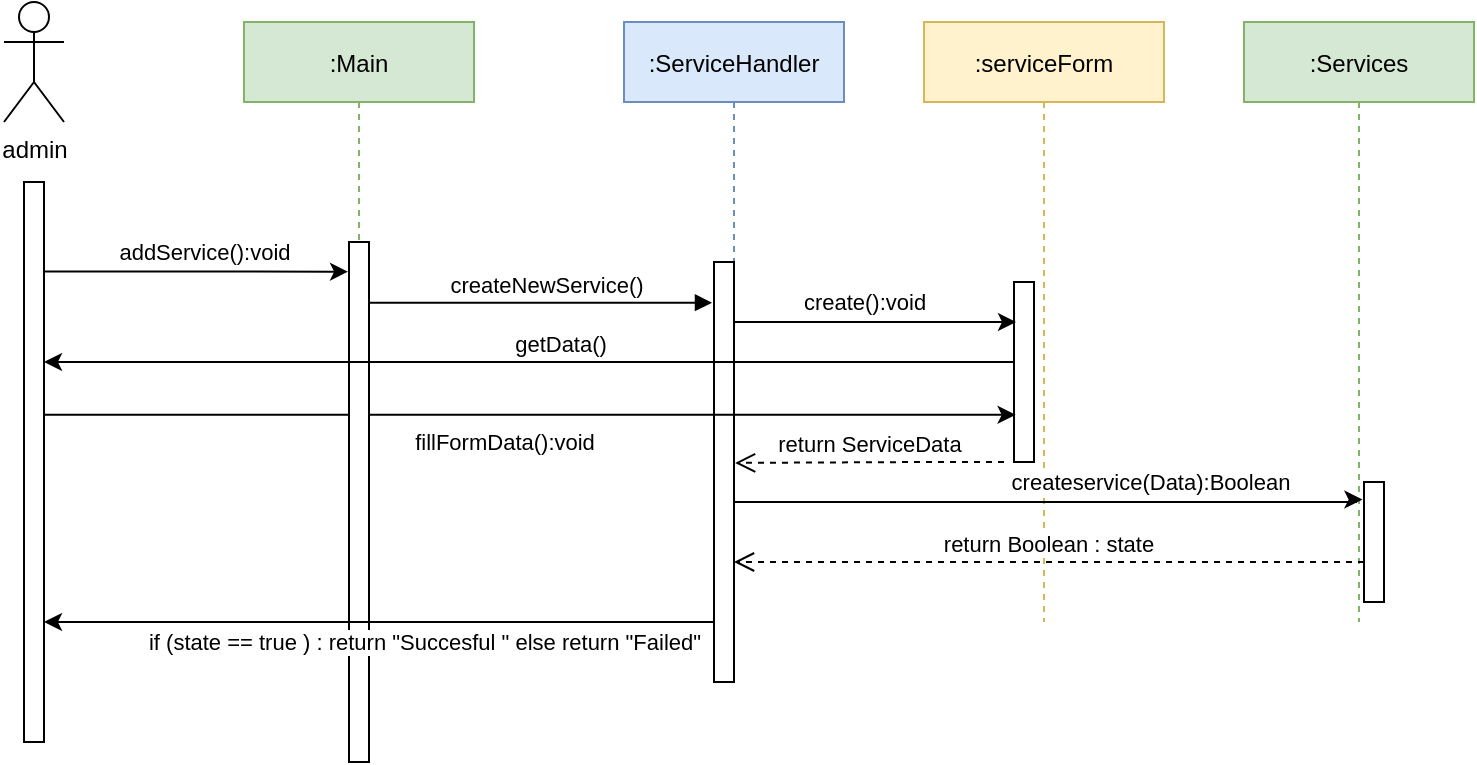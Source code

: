 <mxfile version="20.6.0" type="device"><diagram id="-e_Zl4tAaP6MLN1eIf07" name="Page-2"><mxGraphModel dx="1038" dy="521" grid="1" gridSize="10" guides="1" tooltips="1" connect="1" arrows="1" fold="1" page="1" pageScale="1" pageWidth="850" pageHeight="1100" math="0" shadow="0"><root><mxCell id="0"/><mxCell id="1" parent="0"/><mxCell id="-qrrnq4HfS_phzCKRr-L-1" value=":serviceForm" style="shape=umlLifeline;perimeter=lifelinePerimeter;container=1;collapsible=0;recursiveResize=0;rounded=0;shadow=0;strokeWidth=1;fillColor=#fff2cc;strokeColor=#d6b656;" parent="1" vertex="1"><mxGeometry x="480" y="80" width="120" height="300" as="geometry"/></mxCell><mxCell id="-qrrnq4HfS_phzCKRr-L-3" value="" style="points=[];perimeter=orthogonalPerimeter;rounded=0;shadow=0;strokeWidth=1;" parent="-qrrnq4HfS_phzCKRr-L-1" vertex="1"><mxGeometry x="45" y="130" width="10" height="90" as="geometry"/></mxCell><mxCell id="-qrrnq4HfS_phzCKRr-L-5" value=":ServiceHandler" style="shape=umlLifeline;perimeter=lifelinePerimeter;container=1;collapsible=0;recursiveResize=0;rounded=0;shadow=0;strokeWidth=1;fillColor=#dae8fc;strokeColor=#6c8ebf;" parent="1" vertex="1"><mxGeometry x="330" y="80" width="110" height="330" as="geometry"/></mxCell><mxCell id="-qrrnq4HfS_phzCKRr-L-6" value="" style="points=[];perimeter=orthogonalPerimeter;rounded=0;shadow=0;strokeWidth=1;" parent="-qrrnq4HfS_phzCKRr-L-5" vertex="1"><mxGeometry x="45" y="120" width="10" height="210" as="geometry"/></mxCell><mxCell id="-qrrnq4HfS_phzCKRr-L-7" value="admin" style="shape=umlActor;verticalLabelPosition=bottom;verticalAlign=top;html=1;outlineConnect=0;" parent="1" vertex="1"><mxGeometry x="20" y="70" width="30" height="60" as="geometry"/></mxCell><mxCell id="-qrrnq4HfS_phzCKRr-L-8" value=":Services" style="shape=umlLifeline;perimeter=lifelinePerimeter;container=1;collapsible=0;recursiveResize=0;rounded=0;shadow=0;strokeWidth=1;fillColor=#d5e8d4;strokeColor=#82b366;" parent="1" vertex="1"><mxGeometry x="640" y="80" width="115" height="300" as="geometry"/></mxCell><mxCell id="-qrrnq4HfS_phzCKRr-L-9" value="" style="points=[];perimeter=orthogonalPerimeter;rounded=0;shadow=0;strokeWidth=1;" parent="-qrrnq4HfS_phzCKRr-L-8" vertex="1"><mxGeometry x="60" y="230" width="10" height="60" as="geometry"/></mxCell><mxCell id="-qrrnq4HfS_phzCKRr-L-10" value="return Boolean : state" style="verticalAlign=bottom;endArrow=open;dashed=1;endSize=8;exitX=-0.061;exitY=0.894;shadow=0;strokeWidth=1;exitDx=0;exitDy=0;exitPerimeter=0;" parent="-qrrnq4HfS_phzCKRr-L-8" target="-qrrnq4HfS_phzCKRr-L-5" edge="1"><mxGeometry relative="1" as="geometry"><mxPoint x="-79.84" y="270.35" as="targetPoint"/><mxPoint x="60" y="270" as="sourcePoint"/></mxGeometry></mxCell><mxCell id="-qrrnq4HfS_phzCKRr-L-11" value="addService():void" style="edgeStyle=orthogonalEdgeStyle;rounded=0;orthogonalLoop=1;jettySize=auto;html=1;entryX=-0.05;entryY=0.057;entryDx=0;entryDy=0;entryPerimeter=0;" parent="1" source="-qrrnq4HfS_phzCKRr-L-12" target="-qrrnq4HfS_phzCKRr-L-14" edge="1"><mxGeometry x="0.048" y="10" relative="1" as="geometry"><mxPoint x="148" y="200" as="targetPoint"/><Array as="points"><mxPoint x="100" y="205"/></Array><mxPoint as="offset"/></mxGeometry></mxCell><mxCell id="-qrrnq4HfS_phzCKRr-L-21" value="fillFormData():void" style="edgeStyle=orthogonalEdgeStyle;rounded=0;orthogonalLoop=1;jettySize=auto;html=1;entryX=0.08;entryY=0.738;entryDx=0;entryDy=0;entryPerimeter=0;fontSize=11;" parent="1" source="-qrrnq4HfS_phzCKRr-L-12" target="-qrrnq4HfS_phzCKRr-L-3" edge="1"><mxGeometry x="-0.053" y="-14" relative="1" as="geometry"><Array as="points"><mxPoint x="283" y="276"/></Array><mxPoint as="offset"/></mxGeometry></mxCell><mxCell id="-qrrnq4HfS_phzCKRr-L-12" value="" style="points=[];perimeter=orthogonalPerimeter;rounded=0;shadow=0;strokeWidth=1;" parent="1" vertex="1"><mxGeometry x="30" y="160" width="10" height="280" as="geometry"/></mxCell><mxCell id="-qrrnq4HfS_phzCKRr-L-13" value=":Main" style="shape=umlLifeline;perimeter=lifelinePerimeter;container=1;collapsible=0;recursiveResize=0;rounded=0;shadow=0;strokeWidth=1;fillColor=#d5e8d4;strokeColor=#82b366;" parent="1" vertex="1"><mxGeometry x="140" y="80" width="115" height="370" as="geometry"/></mxCell><mxCell id="-qrrnq4HfS_phzCKRr-L-14" value="" style="points=[];perimeter=orthogonalPerimeter;rounded=0;shadow=0;strokeWidth=1;" parent="-qrrnq4HfS_phzCKRr-L-13" vertex="1"><mxGeometry x="52.5" y="110" width="10" height="260" as="geometry"/></mxCell><mxCell id="-qrrnq4HfS_phzCKRr-L-15" value="createNewService()" style="verticalAlign=bottom;endArrow=block;shadow=0;strokeWidth=1;entryX=-0.1;entryY=0.097;entryDx=0;entryDy=0;entryPerimeter=0;" parent="1" source="-qrrnq4HfS_phzCKRr-L-14" target="-qrrnq4HfS_phzCKRr-L-6" edge="1"><mxGeometry x="0.038" relative="1" as="geometry"><mxPoint x="210" y="210.0" as="sourcePoint"/><mxPoint x="370" y="209" as="targetPoint"/><mxPoint as="offset"/></mxGeometry></mxCell><mxCell id="-qrrnq4HfS_phzCKRr-L-16" value="create():void" style="edgeStyle=orthogonalEdgeStyle;rounded=0;orthogonalLoop=1;jettySize=auto;html=1;" parent="1" source="-qrrnq4HfS_phzCKRr-L-6" edge="1"><mxGeometry x="-0.078" y="10" relative="1" as="geometry"><mxPoint x="526" y="230" as="targetPoint"/><Array as="points"><mxPoint x="526" y="230"/></Array><mxPoint as="offset"/></mxGeometry></mxCell><mxCell id="-qrrnq4HfS_phzCKRr-L-17" value="getData()" style="edgeStyle=orthogonalEdgeStyle;rounded=0;orthogonalLoop=1;jettySize=auto;html=1;" parent="1" source="-qrrnq4HfS_phzCKRr-L-3" edge="1"><mxGeometry x="-0.064" y="-9" relative="1" as="geometry"><mxPoint x="40" y="250" as="targetPoint"/><Array as="points"><mxPoint x="40" y="250"/></Array><mxPoint as="offset"/></mxGeometry></mxCell><mxCell id="-qrrnq4HfS_phzCKRr-L-18" value="createservice(Data):Boolean" style="edgeStyle=orthogonalEdgeStyle;rounded=0;orthogonalLoop=1;jettySize=auto;html=1;entryX=0.515;entryY=0.796;entryDx=0;entryDy=0;entryPerimeter=0;fontSize=11;" parent="1" source="-qrrnq4HfS_phzCKRr-L-6" target="-qrrnq4HfS_phzCKRr-L-8" edge="1"><mxGeometry x="0.319" y="10" relative="1" as="geometry"><Array as="points"><mxPoint x="696" y="320"/><mxPoint x="696" y="319"/></Array><mxPoint as="offset"/></mxGeometry></mxCell><mxCell id="-qrrnq4HfS_phzCKRr-L-19" value="if (state == true ) : return &quot;Succesful &quot; else return &quot;Failed&quot;" style="edgeStyle=orthogonalEdgeStyle;rounded=0;orthogonalLoop=1;jettySize=auto;html=1;fontSize=11;" parent="1" source="-qrrnq4HfS_phzCKRr-L-6" edge="1"><mxGeometry x="-0.134" y="10" relative="1" as="geometry"><mxPoint x="40" y="380" as="targetPoint"/><Array as="points"><mxPoint x="40" y="380"/></Array><mxPoint as="offset"/></mxGeometry></mxCell><mxCell id="-qrrnq4HfS_phzCKRr-L-4" value="return ServiceData" style="verticalAlign=bottom;endArrow=open;dashed=1;endSize=8;shadow=0;strokeWidth=1;entryX=0.505;entryY=0.668;entryDx=0;entryDy=0;entryPerimeter=0;rounded=0;" parent="1" target="-qrrnq4HfS_phzCKRr-L-5" edge="1"><mxGeometry relative="1" as="geometry"><mxPoint x="360" y="270" as="targetPoint"/><mxPoint x="520" y="300" as="sourcePoint"/><Array as="points"><mxPoint x="480" y="300"/></Array></mxGeometry></mxCell></root></mxGraphModel></diagram></mxfile>